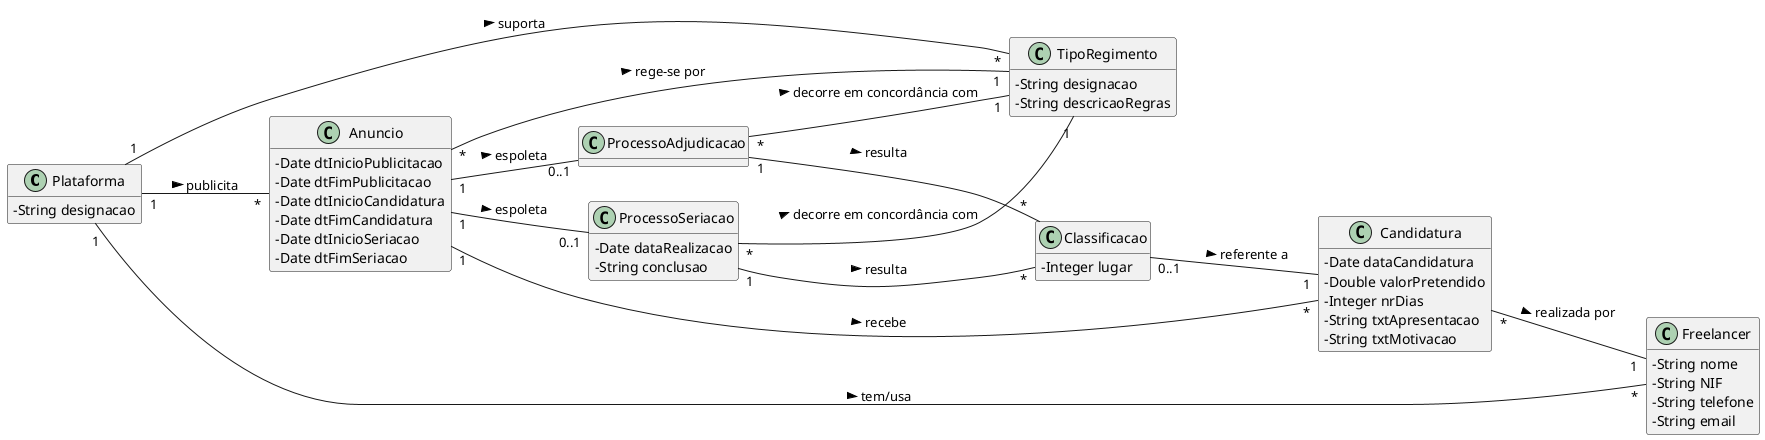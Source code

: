 @startuml
skinparam classAttributeIconSize 0
hide methods
left to right direction

class Plataforma {
  -String designacao
}

class TipoRegimento
{
    -String designacao
    -String descricaoRegras
}


class Freelancer {
    -String nome
    -String NIF
    -String telefone
    -String email
}

class Anuncio
{
    -Date dtInicioPublicitacao
    -Date dtFimPublicitacao
    -Date dtInicioCandidatura
    -Date dtFimCandidatura
    -Date dtInicioSeriacao
    -Date dtFimSeriacao
}

class Candidatura
{
    -Date dataCandidatura
    -Double valorPretendido
    -Integer nrDias
    -String txtApresentacao
    -String txtMotivacao
}

class Classificacao
{
    -Integer lugar
}

class ProcessoSeriacao
{
    -Date dataRealizacao
    -String conclusao
}

class ProcessoAdjudicacao
{
    
}



Plataforma "1" -- "*" TipoRegimento : suporta >
Plataforma "1" -- "*" Anuncio : publicita >
Plataforma "1" -- "*" Freelancer : tem/usa  >



Anuncio "*" -- "1" TipoRegimento: rege-se por >
Anuncio "1" -- "*" Candidatura: recebe >
Anuncio "1" -- "0..1" ProcessoSeriacao: espoleta >
Anuncio "1" -- "0..1" ProcessoAdjudicacao: espoleta >

Candidatura "*" -- "1"  Freelancer: realizada por >

ProcessoSeriacao "*" -- "1" TipoRegimento: decorre em concordância com >
ProcessoSeriacao "1" -- "*" Classificacao: resulta >

ProcessoAdjudicacao "1" -- "*" Classificacao: resulta >
ProcessoAdjudicacao "*" -- "1" TipoRegimento: decorre em concordância com >

Classificacao "0..1" -- "1" Candidatura: referente a >


@enduml